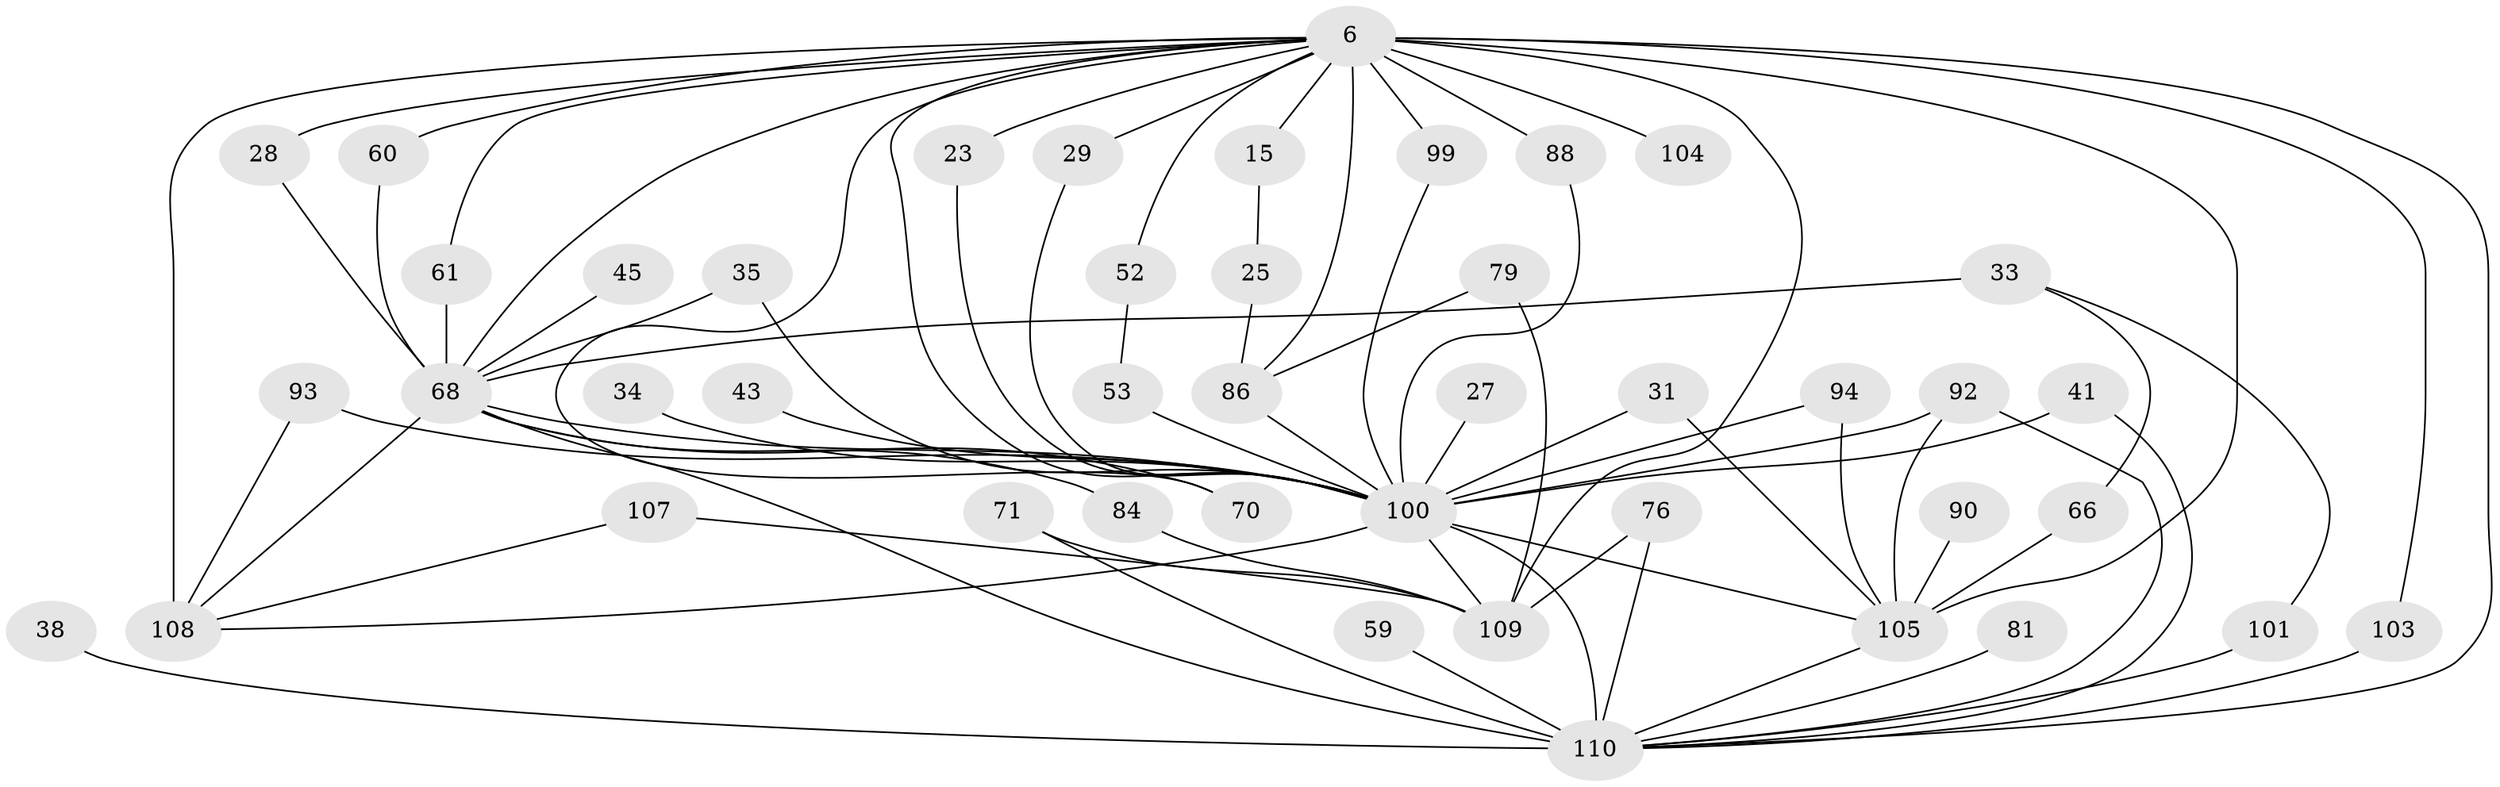 // original degree distribution, {16: 0.01818181818181818, 29: 0.00909090909090909, 33: 0.00909090909090909, 24: 0.00909090909090909, 15: 0.00909090909090909, 25: 0.00909090909090909, 23: 0.00909090909090909, 19: 0.00909090909090909, 11: 0.00909090909090909, 4: 0.11818181818181818, 7: 0.01818181818181818, 3: 0.17272727272727273, 5: 0.03636363636363636, 6: 0.02727272727272727, 2: 0.5363636363636364}
// Generated by graph-tools (version 1.1) at 2025/46/03/04/25 21:46:48]
// undirected, 44 vertices, 77 edges
graph export_dot {
graph [start="1"]
  node [color=gray90,style=filled];
  6 [super="+4"];
  15;
  23;
  25;
  27;
  28;
  29;
  31;
  33;
  34;
  35;
  38;
  41;
  43;
  45;
  52;
  53 [super="+32"];
  59 [super="+22"];
  60;
  61;
  66;
  68 [super="+10"];
  70;
  71;
  76;
  79;
  81;
  84;
  86 [super="+74+54"];
  88;
  90;
  92 [super="+20+48+85"];
  93;
  94;
  99;
  100 [super="+95+7"];
  101;
  103;
  104;
  105 [super="+55+69+72+11+102"];
  107;
  108 [super="+51+98+63+91+106+42"];
  109 [super="+47+87"];
  110 [super="+8+9+96"];
  6 -- 28;
  6 -- 29;
  6 -- 52;
  6 -- 15 [weight=2];
  6 -- 23;
  6 -- 60;
  6 -- 61;
  6 -- 68 [weight=7];
  6 -- 70;
  6 -- 86 [weight=4];
  6 -- 88;
  6 -- 99;
  6 -- 100 [weight=7];
  6 -- 103;
  6 -- 104 [weight=2];
  6 -- 109 [weight=6];
  6 -- 110 [weight=12];
  6 -- 108 [weight=9];
  6 -- 105 [weight=12];
  15 -- 25;
  23 -- 100;
  25 -- 86;
  27 -- 100 [weight=2];
  28 -- 68;
  29 -- 100;
  31 -- 100 [weight=2];
  31 -- 105;
  33 -- 66;
  33 -- 101;
  33 -- 68 [weight=2];
  34 -- 100 [weight=2];
  35 -- 100;
  35 -- 68;
  38 -- 110;
  41 -- 110;
  41 -- 100;
  43 -- 100 [weight=2];
  45 -- 68 [weight=2];
  52 -- 53;
  53 -- 100 [weight=2];
  59 -- 110 [weight=3];
  60 -- 68;
  61 -- 68;
  66 -- 105;
  68 -- 100 [weight=4];
  68 -- 70;
  68 -- 108 [weight=2];
  68 -- 110 [weight=6];
  68 -- 84;
  71 -- 109;
  71 -- 110;
  76 -- 110;
  76 -- 109;
  79 -- 86;
  79 -- 109;
  81 -- 110;
  84 -- 109;
  86 -- 100 [weight=2];
  88 -- 100;
  90 -- 105;
  92 -- 110;
  92 -- 100 [weight=2];
  92 -- 105;
  93 -- 108;
  93 -- 100;
  94 -- 100;
  94 -- 105;
  99 -- 100;
  100 -- 110 [weight=10];
  100 -- 105 [weight=6];
  100 -- 108 [weight=2];
  100 -- 109 [weight=5];
  101 -- 110;
  103 -- 110;
  105 -- 110 [weight=2];
  107 -- 108;
  107 -- 109;
}
